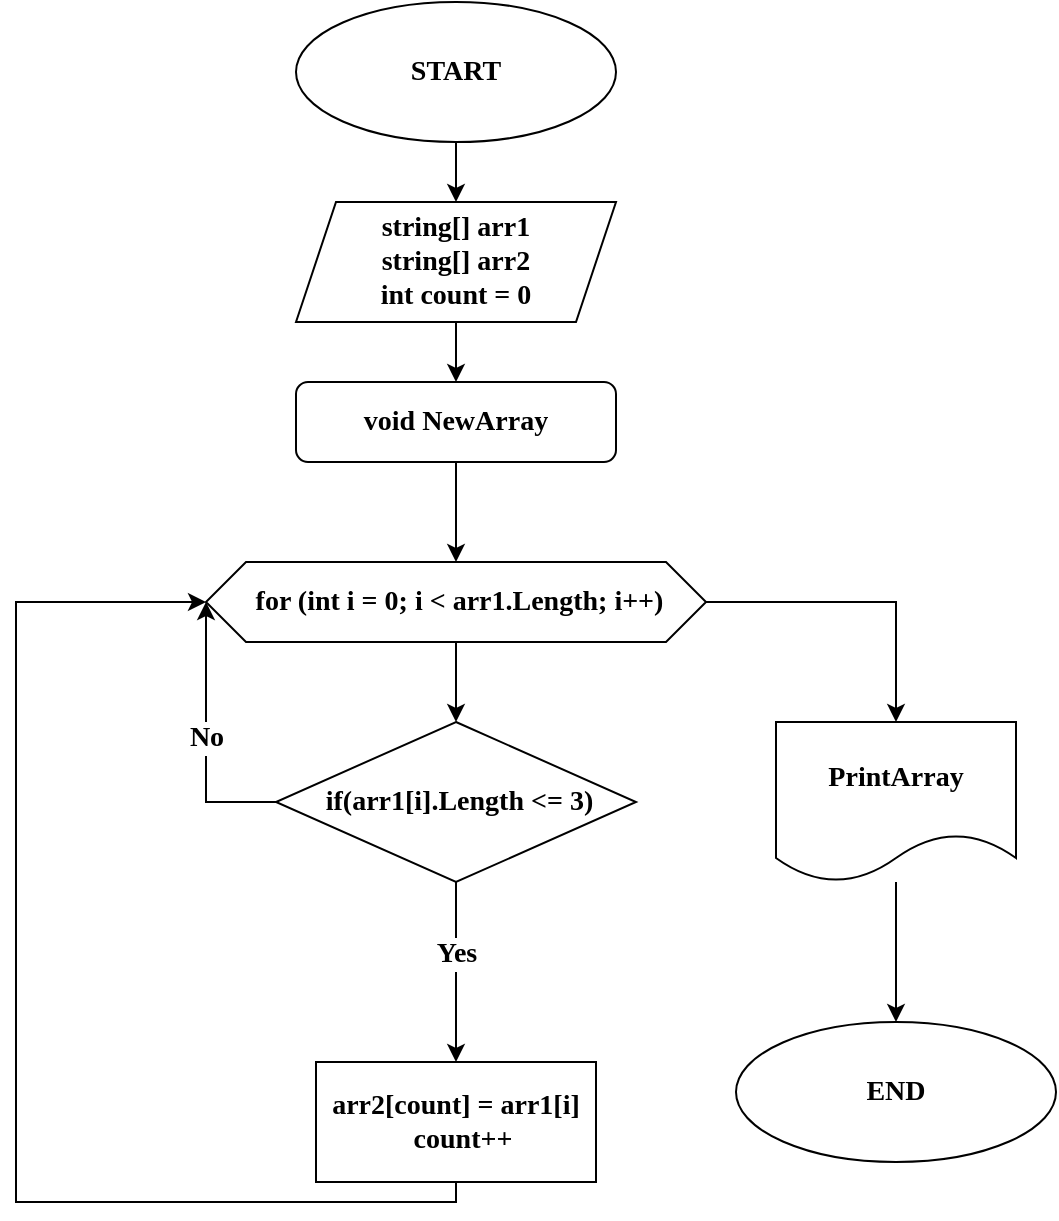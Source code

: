 <mxfile version="20.3.0" type="device"><diagram id="C5RBs43oDa-KdzZeNtuy" name="Page-1"><mxGraphModel dx="868" dy="460" grid="1" gridSize="10" guides="1" tooltips="1" connect="1" arrows="1" fold="1" page="1" pageScale="1" pageWidth="827" pageHeight="1169" math="0" shadow="0"><root><mxCell id="WIyWlLk6GJQsqaUBKTNV-0"/><mxCell id="WIyWlLk6GJQsqaUBKTNV-1" parent="WIyWlLk6GJQsqaUBKTNV-0"/><mxCell id="gfhQSWBXItXHXB97RTbg-17" style="edgeStyle=orthogonalEdgeStyle;rounded=0;orthogonalLoop=1;jettySize=auto;html=1;entryX=0.5;entryY=0;entryDx=0;entryDy=0;fontFamily=Times New Roman;fontSize=14;fontColor=#000000;" edge="1" parent="WIyWlLk6GJQsqaUBKTNV-1" source="gfhQSWBXItXHXB97RTbg-1" target="gfhQSWBXItXHXB97RTbg-4"><mxGeometry relative="1" as="geometry"/></mxCell><mxCell id="gfhQSWBXItXHXB97RTbg-1" value="&lt;font style=&quot;font-size: 14px;&quot;&gt;START&lt;/font&gt;" style="ellipse;whiteSpace=wrap;html=1;fontFamily=Times New Roman;fontStyle=1;fontColor=#000000;fontSize=14;" vertex="1" parent="WIyWlLk6GJQsqaUBKTNV-1"><mxGeometry x="200" y="120" width="160" height="70" as="geometry"/></mxCell><mxCell id="gfhQSWBXItXHXB97RTbg-21" value="" style="edgeStyle=orthogonalEdgeStyle;rounded=0;orthogonalLoop=1;jettySize=auto;html=1;fontFamily=Times New Roman;fontSize=14;fontColor=#000000;" edge="1" parent="WIyWlLk6GJQsqaUBKTNV-1" source="gfhQSWBXItXHXB97RTbg-4" target="gfhQSWBXItXHXB97RTbg-20"><mxGeometry relative="1" as="geometry"/></mxCell><mxCell id="gfhQSWBXItXHXB97RTbg-4" value="&lt;font style=&quot;font-size: 14px;&quot;&gt;&lt;b style=&quot;font-size: 14px;&quot;&gt;&lt;span style=&quot;font-size: 14px;&quot;&gt;string[] arr1&lt;br style=&quot;font-size: 14px;&quot;&gt;&lt;/span&gt;string[] arr2&lt;br style=&quot;font-size: 14px;&quot;&gt;&lt;/b&gt;&lt;b style=&quot;font-size: 14px;&quot;&gt;int count = 0&lt;/b&gt;&lt;br style=&quot;font-size: 14px;&quot;&gt;&lt;/font&gt;" style="shape=parallelogram;perimeter=parallelogramPerimeter;whiteSpace=wrap;html=1;fixedSize=1;fontFamily=Times New Roman;fontSize=14;" vertex="1" parent="WIyWlLk6GJQsqaUBKTNV-1"><mxGeometry x="200" y="220" width="160" height="60" as="geometry"/></mxCell><mxCell id="gfhQSWBXItXHXB97RTbg-9" style="edgeStyle=orthogonalEdgeStyle;rounded=0;orthogonalLoop=1;jettySize=auto;html=1;fontFamily=Times New Roman;fontSize=14;entryX=0.5;entryY=0;entryDx=0;entryDy=0;" edge="1" parent="WIyWlLk6GJQsqaUBKTNV-1" source="gfhQSWBXItXHXB97RTbg-11" target="gfhQSWBXItXHXB97RTbg-13"><mxGeometry relative="1" as="geometry"><mxPoint x="240" y="610" as="targetPoint"/></mxGeometry></mxCell><mxCell id="gfhQSWBXItXHXB97RTbg-23" value="&lt;b&gt;Yes&lt;/b&gt;" style="edgeLabel;html=1;align=center;verticalAlign=middle;resizable=0;points=[];fontSize=14;fontFamily=Times New Roman;fontColor=#000000;" vertex="1" connectable="0" parent="gfhQSWBXItXHXB97RTbg-9"><mxGeometry x="-0.215" relative="1" as="geometry"><mxPoint as="offset"/></mxGeometry></mxCell><mxCell id="gfhQSWBXItXHXB97RTbg-11" value="&lt;b&gt;&amp;nbsp;if(arr1[i].Length &amp;lt;= 3)&lt;/b&gt;" style="rhombus;whiteSpace=wrap;html=1;fontFamily=Times New Roman;fontSize=14;" vertex="1" parent="WIyWlLk6GJQsqaUBKTNV-1"><mxGeometry x="190" y="480" width="180" height="80" as="geometry"/></mxCell><mxCell id="gfhQSWBXItXHXB97RTbg-27" style="edgeStyle=orthogonalEdgeStyle;rounded=0;orthogonalLoop=1;jettySize=auto;html=1;entryX=0;entryY=0.5;entryDx=0;entryDy=0;fontFamily=Times New Roman;fontSize=14;fontColor=#000000;" edge="1" parent="WIyWlLk6GJQsqaUBKTNV-1" source="gfhQSWBXItXHXB97RTbg-13" target="gfhQSWBXItXHXB97RTbg-16"><mxGeometry relative="1" as="geometry"><Array as="points"><mxPoint x="280" y="720"/><mxPoint x="60" y="720"/><mxPoint x="60" y="420"/></Array></mxGeometry></mxCell><mxCell id="gfhQSWBXItXHXB97RTbg-13" value="&lt;div&gt;arr2[count] = arr1[i]&lt;/div&gt;&lt;div&gt;&amp;nbsp; count++&lt;/div&gt;" style="rounded=0;whiteSpace=wrap;html=1;fontFamily=Times New Roman;fontSize=14;fontStyle=1;align=center;" vertex="1" parent="WIyWlLk6GJQsqaUBKTNV-1"><mxGeometry x="210" y="650" width="140" height="60" as="geometry"/></mxCell><mxCell id="gfhQSWBXItXHXB97RTbg-30" value="" style="edgeStyle=orthogonalEdgeStyle;rounded=0;orthogonalLoop=1;jettySize=auto;html=1;fontFamily=Times New Roman;fontSize=14;fontColor=#000000;" edge="1" parent="WIyWlLk6GJQsqaUBKTNV-1" source="gfhQSWBXItXHXB97RTbg-15" target="gfhQSWBXItXHXB97RTbg-29"><mxGeometry relative="1" as="geometry"/></mxCell><mxCell id="gfhQSWBXItXHXB97RTbg-15" value="PrintArray" style="shape=document;whiteSpace=wrap;html=1;boundedLbl=1;fontFamily=Times New Roman;fontSize=14;fontStyle=1" vertex="1" parent="WIyWlLk6GJQsqaUBKTNV-1"><mxGeometry x="440" y="480" width="120" height="80" as="geometry"/></mxCell><mxCell id="gfhQSWBXItXHXB97RTbg-19" value="" style="edgeStyle=orthogonalEdgeStyle;rounded=0;orthogonalLoop=1;jettySize=auto;html=1;fontFamily=Times New Roman;fontSize=14;fontColor=#000000;" edge="1" parent="WIyWlLk6GJQsqaUBKTNV-1" source="gfhQSWBXItXHXB97RTbg-16" target="gfhQSWBXItXHXB97RTbg-11"><mxGeometry relative="1" as="geometry"/></mxCell><mxCell id="gfhQSWBXItXHXB97RTbg-28" value="" style="edgeStyle=orthogonalEdgeStyle;rounded=0;orthogonalLoop=1;jettySize=auto;html=1;fontFamily=Times New Roman;fontSize=14;fontColor=#000000;" edge="1" parent="WIyWlLk6GJQsqaUBKTNV-1" source="gfhQSWBXItXHXB97RTbg-16" target="gfhQSWBXItXHXB97RTbg-15"><mxGeometry relative="1" as="geometry"/></mxCell><mxCell id="gfhQSWBXItXHXB97RTbg-16" value="&amp;nbsp;&lt;b&gt;for (int i = 0; i &amp;lt; arr1.Length; i++)&lt;/b&gt;" style="shape=hexagon;perimeter=hexagonPerimeter2;whiteSpace=wrap;html=1;fixedSize=1;fontFamily=Times New Roman;fontSize=14;fontColor=#000000;" vertex="1" parent="WIyWlLk6GJQsqaUBKTNV-1"><mxGeometry x="155" y="400" width="250" height="40" as="geometry"/></mxCell><mxCell id="gfhQSWBXItXHXB97RTbg-22" value="" style="edgeStyle=orthogonalEdgeStyle;rounded=0;orthogonalLoop=1;jettySize=auto;html=1;fontFamily=Times New Roman;fontSize=14;fontColor=#000000;" edge="1" parent="WIyWlLk6GJQsqaUBKTNV-1" source="gfhQSWBXItXHXB97RTbg-20" target="gfhQSWBXItXHXB97RTbg-16"><mxGeometry relative="1" as="geometry"/></mxCell><mxCell id="gfhQSWBXItXHXB97RTbg-20" value="&lt;b&gt;void NewArray&lt;/b&gt;" style="rounded=1;whiteSpace=wrap;html=1;fontFamily=Times New Roman;fontSize=14;fontColor=#000000;align=center;" vertex="1" parent="WIyWlLk6GJQsqaUBKTNV-1"><mxGeometry x="200" y="310" width="160" height="40" as="geometry"/></mxCell><mxCell id="gfhQSWBXItXHXB97RTbg-25" value="&lt;b&gt;No&lt;/b&gt;" style="edgeStyle=orthogonalEdgeStyle;rounded=0;orthogonalLoop=1;jettySize=auto;html=1;fontFamily=Times New Roman;fontSize=14;exitX=0;exitY=0.5;exitDx=0;exitDy=0;entryX=0;entryY=0.5;entryDx=0;entryDy=0;" edge="1" parent="WIyWlLk6GJQsqaUBKTNV-1" source="gfhQSWBXItXHXB97RTbg-11" target="gfhQSWBXItXHXB97RTbg-16"><mxGeometry relative="1" as="geometry"><mxPoint x="150" y="490" as="targetPoint"/><mxPoint x="200" y="610" as="sourcePoint"/><Array as="points"><mxPoint x="155" y="520"/></Array></mxGeometry></mxCell><mxCell id="gfhQSWBXItXHXB97RTbg-29" value="&lt;font style=&quot;font-size: 14px;&quot;&gt;END&lt;/font&gt;" style="ellipse;whiteSpace=wrap;html=1;fontFamily=Times New Roman;fontStyle=1;fontColor=#000000;fontSize=14;" vertex="1" parent="WIyWlLk6GJQsqaUBKTNV-1"><mxGeometry x="420" y="630" width="160" height="70" as="geometry"/></mxCell></root></mxGraphModel></diagram></mxfile>